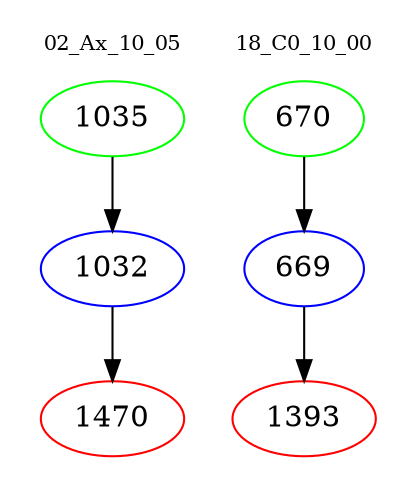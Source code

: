 digraph{
subgraph cluster_0 {
color = white
label = "02_Ax_10_05";
fontsize=10;
T0_1035 [label="1035", color="green"]
T0_1035 -> T0_1032 [color="black"]
T0_1032 [label="1032", color="blue"]
T0_1032 -> T0_1470 [color="black"]
T0_1470 [label="1470", color="red"]
}
subgraph cluster_1 {
color = white
label = "18_C0_10_00";
fontsize=10;
T1_670 [label="670", color="green"]
T1_670 -> T1_669 [color="black"]
T1_669 [label="669", color="blue"]
T1_669 -> T1_1393 [color="black"]
T1_1393 [label="1393", color="red"]
}
}
